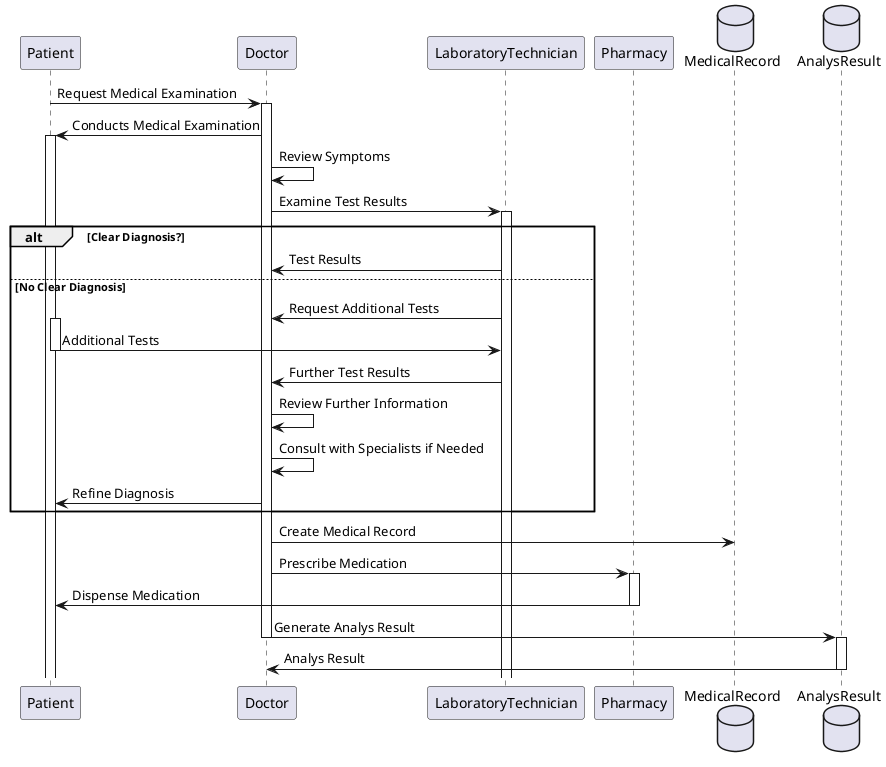 @startuml Diagnosis
participant Patient
participant Doctor
participant LaboratoryTechnician
participant Pharmacy
database MedicalRecord
database AnalysResult

Patient -> Doctor: Request Medical Examination
activate Doctor

Doctor -> Patient: Conducts Medical Examination
activate Patient

Doctor -> Doctor: Review Symptoms
Doctor -> LaboratoryTechnician: Examine Test Results
activate LaboratoryTechnician

alt Clear Diagnosis?
  LaboratoryTechnician -> Doctor: Test Results
else No Clear Diagnosis
  LaboratoryTechnician -> Doctor: Request Additional Tests
  activate Patient
  Patient -> LaboratoryTechnician: Additional Tests
  deactivate Patient
  LaboratoryTechnician -> Doctor: Further Test Results
  Doctor -> Doctor: Review Further Information
  Doctor -> Doctor: Consult with Specialists if Needed
  Doctor -> Patient: Refine Diagnosis
end

Doctor -> MedicalRecord: Create Medical Record
Doctor -> Pharmacy: Prescribe Medication
activate Pharmacy

Pharmacy -> Patient: Dispense Medication
deactivate Pharmacy

Doctor -> AnalysResult: Generate Analys Result
deactivate Doctor
activate AnalysResult
AnalysResult -> Doctor: Analys Result
deactivate AnalysResult

@enduml